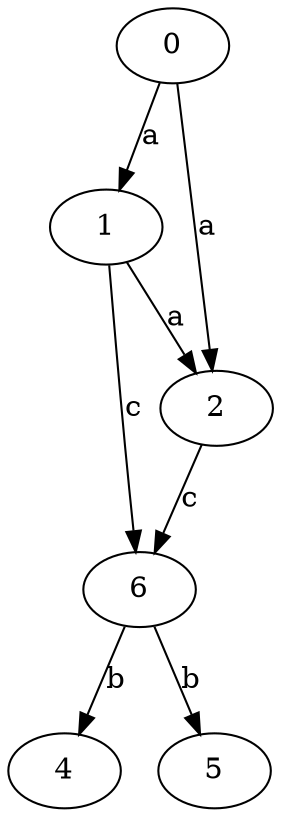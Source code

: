 strict digraph  {
1;
0;
2;
4;
5;
6;
1 -> 2  [label=a];
1 -> 6  [label=c];
0 -> 1  [label=a];
0 -> 2  [label=a];
2 -> 6  [label=c];
6 -> 4  [label=b];
6 -> 5  [label=b];
}
